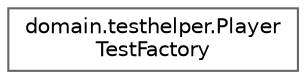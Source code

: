 digraph "Gráfico de jerarquía de clases"
{
 // LATEX_PDF_SIZE
  bgcolor="transparent";
  edge [fontname=Helvetica,fontsize=10,labelfontname=Helvetica,labelfontsize=10];
  node [fontname=Helvetica,fontsize=10,shape=box,height=0.2,width=0.4];
  rankdir="LR";
  Node0 [id="Node000000",label="domain.testhelper.Player\lTestFactory",height=0.2,width=0.4,color="grey40", fillcolor="white", style="filled",URL="$classdomain_1_1testhelper_1_1_player_test_factory.html",tooltip=" "];
}

